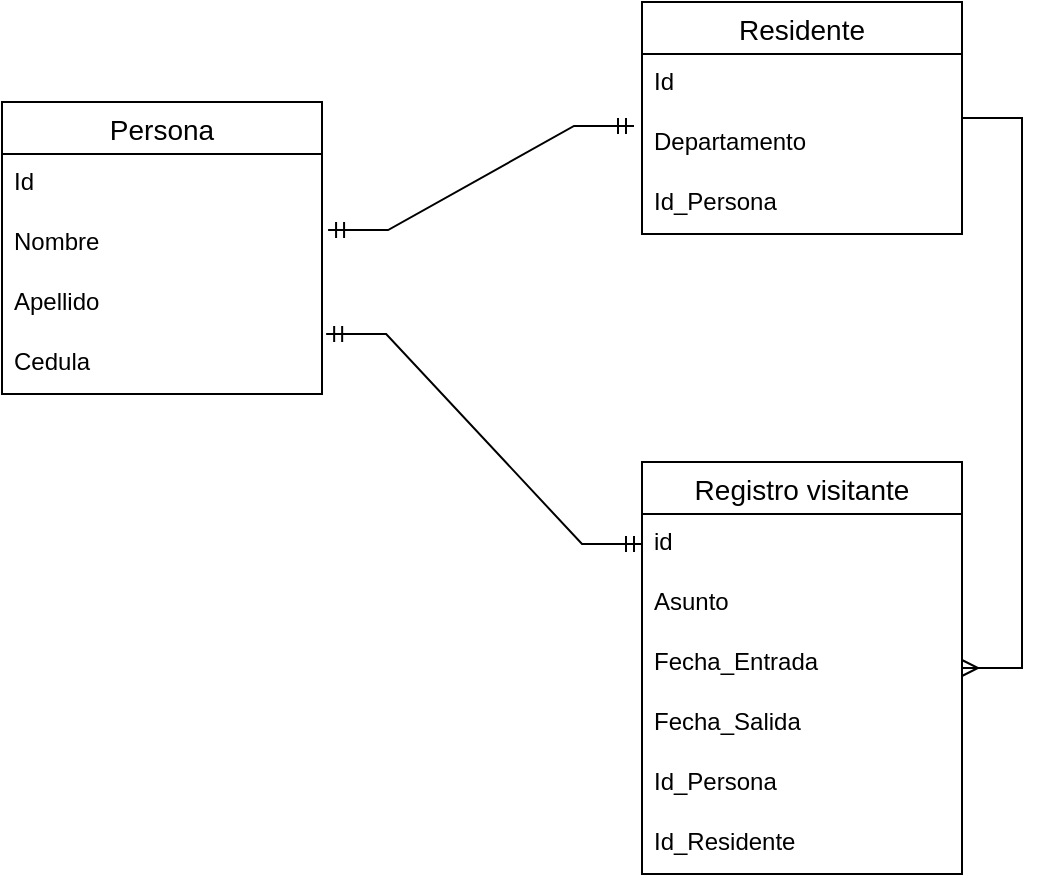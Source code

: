 <mxfile version="20.4.1" type="github"><diagram id="dN6taxOWPuD_gpEXAwc2" name="Page-1"><mxGraphModel dx="1038" dy="575" grid="1" gridSize="10" guides="1" tooltips="1" connect="1" arrows="1" fold="1" page="1" pageScale="1" pageWidth="850" pageHeight="1100" math="0" shadow="0"><root><mxCell id="0"/><mxCell id="1" parent="0"/><mxCell id="mk4TCTYm46dRURDrvnCK-1" value="Persona" style="swimlane;fontStyle=0;childLayout=stackLayout;horizontal=1;startSize=26;horizontalStack=0;resizeParent=1;resizeParentMax=0;resizeLast=0;collapsible=1;marginBottom=0;align=center;fontSize=14;" parent="1" vertex="1"><mxGeometry x="150" y="170" width="160" height="146" as="geometry"/></mxCell><mxCell id="mk4TCTYm46dRURDrvnCK-2" value="Id" style="text;strokeColor=none;fillColor=none;spacingLeft=4;spacingRight=4;overflow=hidden;rotatable=0;points=[[0,0.5],[1,0.5]];portConstraint=eastwest;fontSize=12;" parent="mk4TCTYm46dRURDrvnCK-1" vertex="1"><mxGeometry y="26" width="160" height="30" as="geometry"/></mxCell><mxCell id="mk4TCTYm46dRURDrvnCK-3" value="Nombre" style="text;strokeColor=none;fillColor=none;spacingLeft=4;spacingRight=4;overflow=hidden;rotatable=0;points=[[0,0.5],[1,0.5]];portConstraint=eastwest;fontSize=12;" parent="mk4TCTYm46dRURDrvnCK-1" vertex="1"><mxGeometry y="56" width="160" height="30" as="geometry"/></mxCell><mxCell id="mk4TCTYm46dRURDrvnCK-4" value="Apellido" style="text;strokeColor=none;fillColor=none;spacingLeft=4;spacingRight=4;overflow=hidden;rotatable=0;points=[[0,0.5],[1,0.5]];portConstraint=eastwest;fontSize=12;" parent="mk4TCTYm46dRURDrvnCK-1" vertex="1"><mxGeometry y="86" width="160" height="30" as="geometry"/></mxCell><mxCell id="mk4TCTYm46dRURDrvnCK-5" value="Cedula&#xA;" style="text;strokeColor=none;fillColor=none;spacingLeft=4;spacingRight=4;overflow=hidden;rotatable=0;points=[[0,0.5],[1,0.5]];portConstraint=eastwest;fontSize=12;" parent="mk4TCTYm46dRURDrvnCK-1" vertex="1"><mxGeometry y="116" width="160" height="30" as="geometry"/></mxCell><mxCell id="mk4TCTYm46dRURDrvnCK-6" value="Residente" style="swimlane;fontStyle=0;childLayout=stackLayout;horizontal=1;startSize=26;horizontalStack=0;resizeParent=1;resizeParentMax=0;resizeLast=0;collapsible=1;marginBottom=0;align=center;fontSize=14;" parent="1" vertex="1"><mxGeometry x="470" y="120" width="160" height="116" as="geometry"/></mxCell><mxCell id="mk4TCTYm46dRURDrvnCK-7" value="Id&#xA;" style="text;strokeColor=none;fillColor=none;spacingLeft=4;spacingRight=4;overflow=hidden;rotatable=0;points=[[0,0.5],[1,0.5]];portConstraint=eastwest;fontSize=12;" parent="mk4TCTYm46dRURDrvnCK-6" vertex="1"><mxGeometry y="26" width="160" height="30" as="geometry"/></mxCell><mxCell id="mk4TCTYm46dRURDrvnCK-8" value="Departamento" style="text;strokeColor=none;fillColor=none;spacingLeft=4;spacingRight=4;overflow=hidden;rotatable=0;points=[[0,0.5],[1,0.5]];portConstraint=eastwest;fontSize=12;" parent="mk4TCTYm46dRURDrvnCK-6" vertex="1"><mxGeometry y="56" width="160" height="30" as="geometry"/></mxCell><mxCell id="mk4TCTYm46dRURDrvnCK-10" value="Id_Persona" style="text;strokeColor=none;fillColor=none;spacingLeft=4;spacingRight=4;overflow=hidden;rotatable=0;points=[[0,0.5],[1,0.5]];portConstraint=eastwest;fontSize=12;" parent="mk4TCTYm46dRURDrvnCK-6" vertex="1"><mxGeometry y="86" width="160" height="30" as="geometry"/></mxCell><mxCell id="mk4TCTYm46dRURDrvnCK-19" value="Registro visitante" style="swimlane;fontStyle=0;childLayout=stackLayout;horizontal=1;startSize=26;horizontalStack=0;resizeParent=1;resizeParentMax=0;resizeLast=0;collapsible=1;marginBottom=0;align=center;fontSize=14;" parent="1" vertex="1"><mxGeometry x="470" y="350" width="160" height="206" as="geometry"/></mxCell><mxCell id="mk4TCTYm46dRURDrvnCK-20" value="id" style="text;strokeColor=none;fillColor=none;spacingLeft=4;spacingRight=4;overflow=hidden;rotatable=0;points=[[0,0.5],[1,0.5]];portConstraint=eastwest;fontSize=12;" parent="mk4TCTYm46dRURDrvnCK-19" vertex="1"><mxGeometry y="26" width="160" height="30" as="geometry"/></mxCell><mxCell id="mk4TCTYm46dRURDrvnCK-21" value="Asunto" style="text;strokeColor=none;fillColor=none;spacingLeft=4;spacingRight=4;overflow=hidden;rotatable=0;points=[[0,0.5],[1,0.5]];portConstraint=eastwest;fontSize=12;" parent="mk4TCTYm46dRURDrvnCK-19" vertex="1"><mxGeometry y="56" width="160" height="30" as="geometry"/></mxCell><mxCell id="mk4TCTYm46dRURDrvnCK-22" value="Fecha_Entrada" style="text;strokeColor=none;fillColor=none;spacingLeft=4;spacingRight=4;overflow=hidden;rotatable=0;points=[[0,0.5],[1,0.5]];portConstraint=eastwest;fontSize=12;" parent="mk4TCTYm46dRURDrvnCK-19" vertex="1"><mxGeometry y="86" width="160" height="30" as="geometry"/></mxCell><mxCell id="mk4TCTYm46dRURDrvnCK-24" value="Fecha_Salida&#xA;" style="text;strokeColor=none;fillColor=none;spacingLeft=4;spacingRight=4;overflow=hidden;rotatable=0;points=[[0,0.5],[1,0.5]];portConstraint=eastwest;fontSize=12;" parent="mk4TCTYm46dRURDrvnCK-19" vertex="1"><mxGeometry y="116" width="160" height="30" as="geometry"/></mxCell><mxCell id="mk4TCTYm46dRURDrvnCK-27" value="Id_Persona" style="text;strokeColor=none;fillColor=none;spacingLeft=4;spacingRight=4;overflow=hidden;rotatable=0;points=[[0,0.5],[1,0.5]];portConstraint=eastwest;fontSize=12;" parent="mk4TCTYm46dRURDrvnCK-19" vertex="1"><mxGeometry y="146" width="160" height="30" as="geometry"/></mxCell><mxCell id="mk4TCTYm46dRURDrvnCK-31" value="Id_Residente&#xA;" style="text;strokeColor=none;fillColor=none;spacingLeft=4;spacingRight=4;overflow=hidden;rotatable=0;points=[[0,0.5],[1,0.5]];portConstraint=eastwest;fontSize=12;" parent="mk4TCTYm46dRURDrvnCK-19" vertex="1"><mxGeometry y="176" width="160" height="30" as="geometry"/></mxCell><mxCell id="mk4TCTYm46dRURDrvnCK-25" value="" style="edgeStyle=entityRelationEdgeStyle;fontSize=12;html=1;endArrow=ERmandOne;startArrow=ERmandOne;rounded=0;exitX=1.019;exitY=0.267;exitDx=0;exitDy=0;exitPerimeter=0;entryX=-0.025;entryY=0.2;entryDx=0;entryDy=0;entryPerimeter=0;" parent="1" source="mk4TCTYm46dRURDrvnCK-3" target="mk4TCTYm46dRURDrvnCK-8" edge="1"><mxGeometry width="100" height="100" relative="1" as="geometry"><mxPoint x="570" y="360" as="sourcePoint"/><mxPoint x="670" y="260" as="targetPoint"/></mxGeometry></mxCell><mxCell id="mk4TCTYm46dRURDrvnCK-26" value="" style="edgeStyle=entityRelationEdgeStyle;fontSize=12;html=1;endArrow=ERmandOne;startArrow=ERmandOne;rounded=0;exitX=1.013;exitY=0;exitDx=0;exitDy=0;exitPerimeter=0;entryX=0;entryY=0.5;entryDx=0;entryDy=0;" parent="1" source="mk4TCTYm46dRURDrvnCK-5" target="mk4TCTYm46dRURDrvnCK-20" edge="1"><mxGeometry width="100" height="100" relative="1" as="geometry"><mxPoint x="570" y="360" as="sourcePoint"/><mxPoint x="670" y="260" as="targetPoint"/></mxGeometry></mxCell><mxCell id="mk4TCTYm46dRURDrvnCK-30" value="" style="edgeStyle=entityRelationEdgeStyle;fontSize=12;html=1;endArrow=ERmany;rounded=0;exitX=1;exitY=0.5;exitDx=0;exitDy=0;entryX=1;entryY=0.5;entryDx=0;entryDy=0;" parent="1" source="mk4TCTYm46dRURDrvnCK-6" target="mk4TCTYm46dRURDrvnCK-19" edge="1"><mxGeometry width="100" height="100" relative="1" as="geometry"><mxPoint x="570" y="360" as="sourcePoint"/><mxPoint x="750" y="420" as="targetPoint"/></mxGeometry></mxCell></root></mxGraphModel></diagram></mxfile>